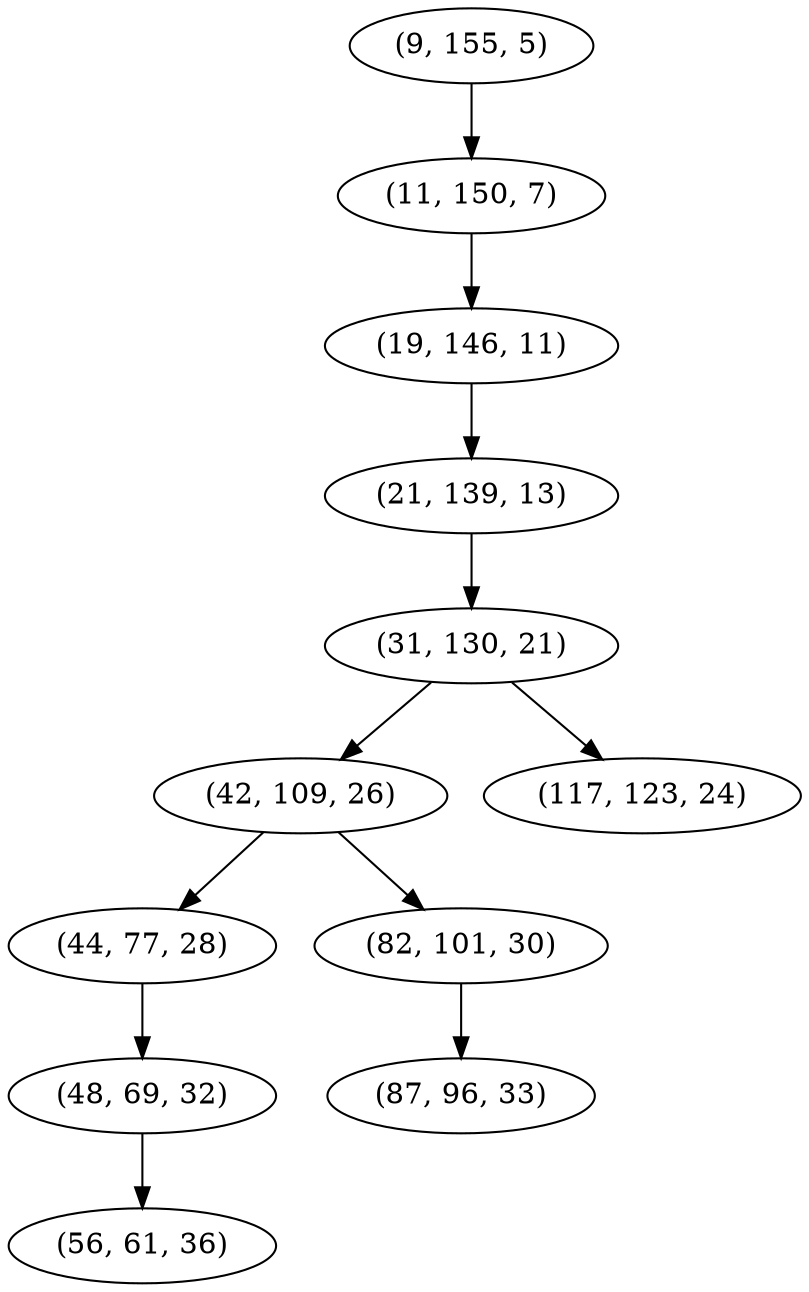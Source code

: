 digraph tree {
    "(9, 155, 5)";
    "(11, 150, 7)";
    "(19, 146, 11)";
    "(21, 139, 13)";
    "(31, 130, 21)";
    "(42, 109, 26)";
    "(44, 77, 28)";
    "(48, 69, 32)";
    "(56, 61, 36)";
    "(82, 101, 30)";
    "(87, 96, 33)";
    "(117, 123, 24)";
    "(9, 155, 5)" -> "(11, 150, 7)";
    "(11, 150, 7)" -> "(19, 146, 11)";
    "(19, 146, 11)" -> "(21, 139, 13)";
    "(21, 139, 13)" -> "(31, 130, 21)";
    "(31, 130, 21)" -> "(42, 109, 26)";
    "(31, 130, 21)" -> "(117, 123, 24)";
    "(42, 109, 26)" -> "(44, 77, 28)";
    "(42, 109, 26)" -> "(82, 101, 30)";
    "(44, 77, 28)" -> "(48, 69, 32)";
    "(48, 69, 32)" -> "(56, 61, 36)";
    "(82, 101, 30)" -> "(87, 96, 33)";
}
